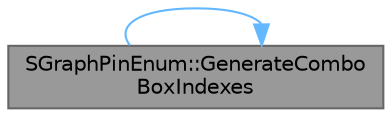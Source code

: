 digraph "SGraphPinEnum::GenerateComboBoxIndexes"
{
 // INTERACTIVE_SVG=YES
 // LATEX_PDF_SIZE
  bgcolor="transparent";
  edge [fontname=Helvetica,fontsize=10,labelfontname=Helvetica,labelfontsize=10];
  node [fontname=Helvetica,fontsize=10,shape=box,height=0.2,width=0.4];
  rankdir="LR";
  Node1 [id="Node000001",label="SGraphPinEnum::GenerateCombo\lBoxIndexes",height=0.2,width=0.4,color="gray40", fillcolor="grey60", style="filled", fontcolor="black",tooltip="Function to generate the list of indexes from the enum object."];
  Node1 -> Node1 [id="edge1_Node000001_Node000001",color="steelblue1",style="solid",tooltip=" "];
}
